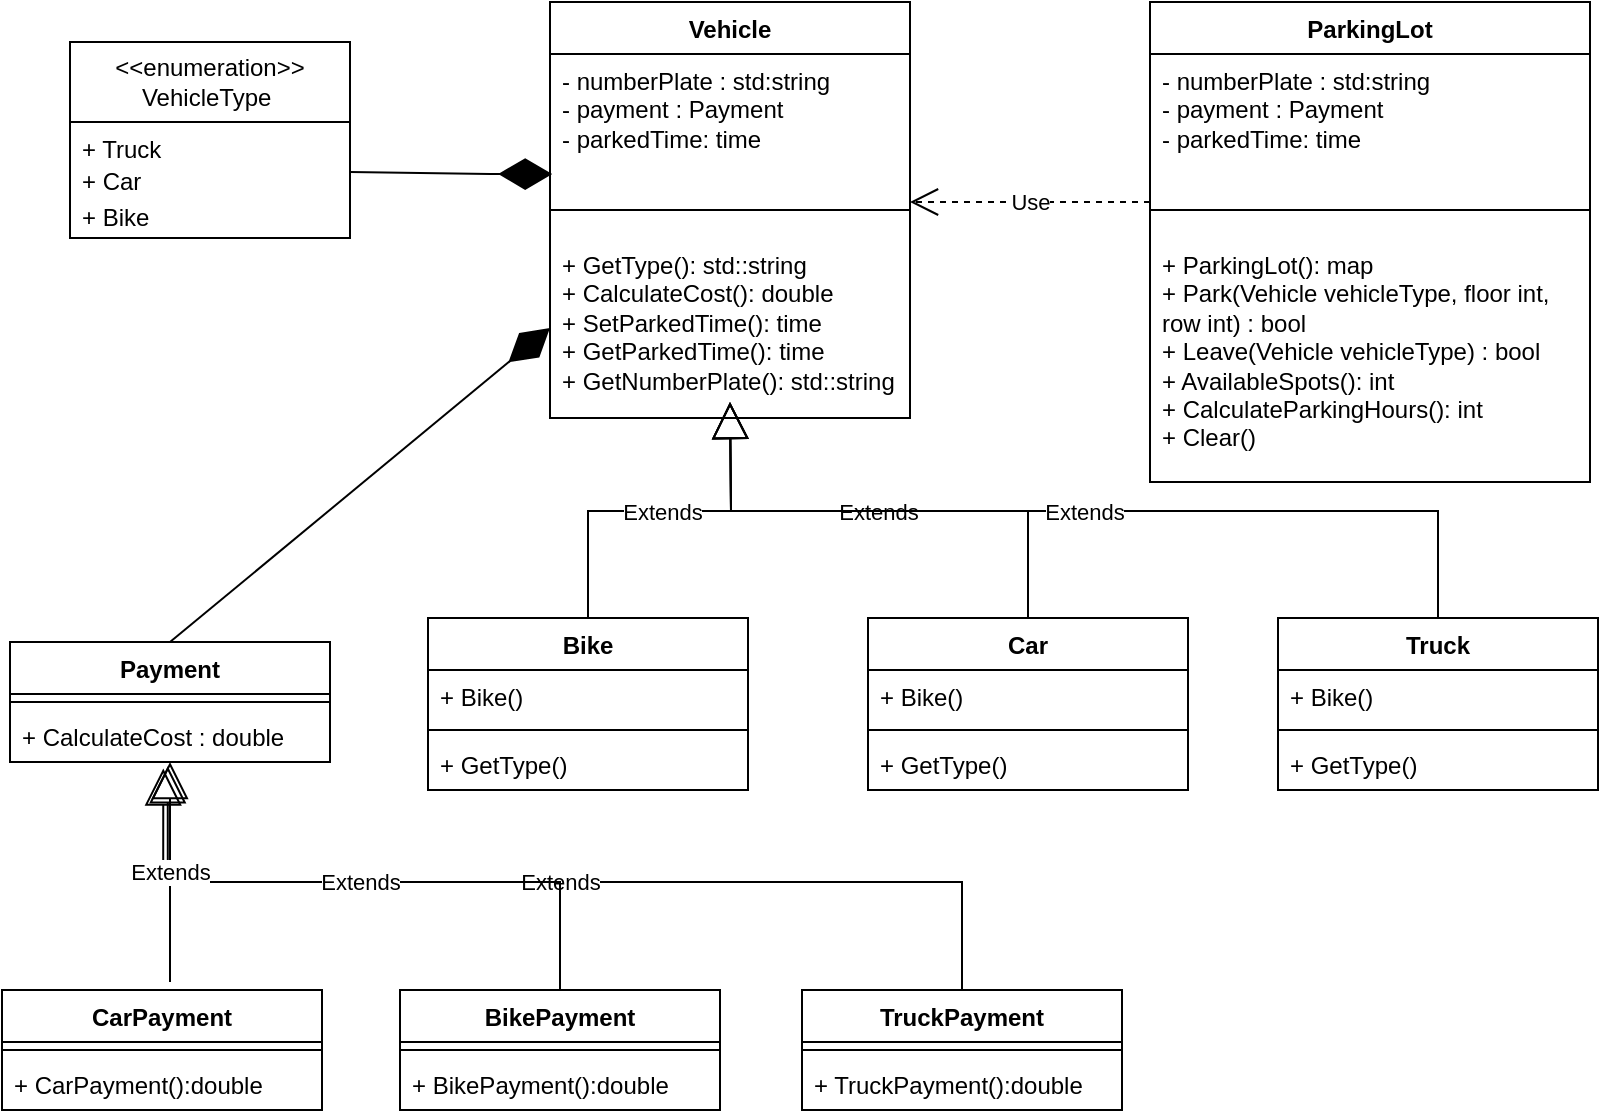 <mxfile version="24.7.10">
  <diagram name="Page-1" id="SAhULCFmGrawdrRfO05f">
    <mxGraphModel dx="2070" dy="913" grid="1" gridSize="10" guides="1" tooltips="1" connect="1" arrows="1" fold="1" page="1" pageScale="1" pageWidth="827" pageHeight="1169" math="0" shadow="0">
      <root>
        <mxCell id="0" />
        <mxCell id="1" parent="0" />
        <mxCell id="09kZFXPRxGzwBJFV6vJo-1" value="Vehicle" style="swimlane;fontStyle=1;align=center;verticalAlign=top;childLayout=stackLayout;horizontal=1;startSize=26;horizontalStack=0;resizeParent=1;resizeParentMax=0;resizeLast=0;collapsible=1;marginBottom=0;whiteSpace=wrap;html=1;" vertex="1" parent="1">
          <mxGeometry x="300" y="110" width="180" height="208" as="geometry" />
        </mxCell>
        <mxCell id="09kZFXPRxGzwBJFV6vJo-2" value="- numberPlate : std:string&lt;div&gt;- payment : Payment&lt;/div&gt;&lt;div&gt;- parkedTime: time&lt;/div&gt;" style="text;strokeColor=none;fillColor=none;align=left;verticalAlign=top;spacingLeft=4;spacingRight=4;overflow=hidden;rotatable=0;points=[[0,0.5],[1,0.5]];portConstraint=eastwest;whiteSpace=wrap;html=1;" vertex="1" parent="09kZFXPRxGzwBJFV6vJo-1">
          <mxGeometry y="26" width="180" height="64" as="geometry" />
        </mxCell>
        <mxCell id="09kZFXPRxGzwBJFV6vJo-3" value="" style="line;strokeWidth=1;fillColor=none;align=left;verticalAlign=middle;spacingTop=-1;spacingLeft=3;spacingRight=3;rotatable=0;labelPosition=right;points=[];portConstraint=eastwest;strokeColor=inherit;" vertex="1" parent="09kZFXPRxGzwBJFV6vJo-1">
          <mxGeometry y="90" width="180" height="28" as="geometry" />
        </mxCell>
        <mxCell id="09kZFXPRxGzwBJFV6vJo-4" value="+ GetType(): std::string&lt;div&gt;+ CalculateCost(): double&lt;/div&gt;&lt;div&gt;+ SetParkedTime(): time&lt;/div&gt;&lt;div&gt;+ GetParkedTime(): time&lt;/div&gt;&lt;div&gt;+ GetNumberPlate(): std::string&lt;/div&gt;" style="text;strokeColor=none;fillColor=none;align=left;verticalAlign=top;spacingLeft=4;spacingRight=4;overflow=hidden;rotatable=0;points=[[0,0.5],[1,0.5]];portConstraint=eastwest;whiteSpace=wrap;html=1;" vertex="1" parent="09kZFXPRxGzwBJFV6vJo-1">
          <mxGeometry y="118" width="180" height="90" as="geometry" />
        </mxCell>
        <mxCell id="09kZFXPRxGzwBJFV6vJo-11" value="&amp;lt;&lt;span class=&quot;xml&quot;&gt;&amp;lt;&lt;span class=&quot;hljs-name&quot;&gt;enumeration&lt;/span&gt;&amp;gt;&lt;/span&gt;&amp;gt;&lt;div&gt;VehicleType&amp;nbsp;&lt;/div&gt;" style="swimlane;fontStyle=0;childLayout=stackLayout;horizontal=1;startSize=40;fillColor=none;horizontalStack=0;resizeParent=1;resizeParentMax=0;resizeLast=0;collapsible=1;marginBottom=0;whiteSpace=wrap;html=1;" vertex="1" parent="1">
          <mxGeometry x="60" y="130" width="140" height="98" as="geometry">
            <mxRectangle x="60" y="159" width="140" height="40" as="alternateBounds" />
          </mxGeometry>
        </mxCell>
        <mxCell id="09kZFXPRxGzwBJFV6vJo-12" value="+ Truck" style="text;strokeColor=none;fillColor=none;align=left;verticalAlign=top;spacingLeft=4;spacingRight=4;overflow=hidden;rotatable=0;points=[[0,0.5],[1,0.5]];portConstraint=eastwest;whiteSpace=wrap;html=1;" vertex="1" parent="09kZFXPRxGzwBJFV6vJo-11">
          <mxGeometry y="40" width="140" height="16" as="geometry" />
        </mxCell>
        <mxCell id="09kZFXPRxGzwBJFV6vJo-13" value="+ Car" style="text;strokeColor=none;fillColor=none;align=left;verticalAlign=top;spacingLeft=4;spacingRight=4;overflow=hidden;rotatable=0;points=[[0,0.5],[1,0.5]];portConstraint=eastwest;whiteSpace=wrap;html=1;" vertex="1" parent="09kZFXPRxGzwBJFV6vJo-11">
          <mxGeometry y="56" width="140" height="18" as="geometry" />
        </mxCell>
        <mxCell id="09kZFXPRxGzwBJFV6vJo-14" value="+ Bike" style="text;strokeColor=none;fillColor=none;align=left;verticalAlign=top;spacingLeft=4;spacingRight=4;overflow=hidden;rotatable=0;points=[[0,0.5],[1,0.5]];portConstraint=eastwest;whiteSpace=wrap;html=1;" vertex="1" parent="09kZFXPRxGzwBJFV6vJo-11">
          <mxGeometry y="74" width="140" height="24" as="geometry" />
        </mxCell>
        <mxCell id="09kZFXPRxGzwBJFV6vJo-16" value="" style="endArrow=diamondThin;endFill=1;endSize=24;html=1;rounded=0;exitX=1;exitY=0.5;exitDx=0;exitDy=0;entryX=0.006;entryY=0.938;entryDx=0;entryDy=0;entryPerimeter=0;" edge="1" parent="1" source="09kZFXPRxGzwBJFV6vJo-13" target="09kZFXPRxGzwBJFV6vJo-2">
          <mxGeometry width="160" relative="1" as="geometry">
            <mxPoint x="330" y="430" as="sourcePoint" />
            <mxPoint x="490" y="430" as="targetPoint" />
            <Array as="points">
              <mxPoint x="270" y="196" />
            </Array>
          </mxGeometry>
        </mxCell>
        <mxCell id="09kZFXPRxGzwBJFV6vJo-17" value="ParkingLot" style="swimlane;fontStyle=1;align=center;verticalAlign=top;childLayout=stackLayout;horizontal=1;startSize=26;horizontalStack=0;resizeParent=1;resizeParentMax=0;resizeLast=0;collapsible=1;marginBottom=0;whiteSpace=wrap;html=1;" vertex="1" parent="1">
          <mxGeometry x="600" y="110" width="220" height="240" as="geometry" />
        </mxCell>
        <mxCell id="09kZFXPRxGzwBJFV6vJo-18" value="- numberPlate : std:string&lt;div&gt;- payment : Payment&lt;/div&gt;&lt;div&gt;- parkedTime: time&lt;/div&gt;" style="text;strokeColor=none;fillColor=none;align=left;verticalAlign=top;spacingLeft=4;spacingRight=4;overflow=hidden;rotatable=0;points=[[0,0.5],[1,0.5]];portConstraint=eastwest;whiteSpace=wrap;html=1;" vertex="1" parent="09kZFXPRxGzwBJFV6vJo-17">
          <mxGeometry y="26" width="220" height="64" as="geometry" />
        </mxCell>
        <mxCell id="09kZFXPRxGzwBJFV6vJo-19" value="" style="line;strokeWidth=1;fillColor=none;align=left;verticalAlign=middle;spacingTop=-1;spacingLeft=3;spacingRight=3;rotatable=0;labelPosition=right;points=[];portConstraint=eastwest;strokeColor=inherit;" vertex="1" parent="09kZFXPRxGzwBJFV6vJo-17">
          <mxGeometry y="90" width="220" height="28" as="geometry" />
        </mxCell>
        <mxCell id="09kZFXPRxGzwBJFV6vJo-20" value="+ ParkingLot(): map&lt;div&gt;+ Park(Vehicle vehicleType, floor int, row int) : bool&lt;div&gt;+ Leave(&lt;span style=&quot;background-color: initial;&quot;&gt;Vehicle vehicleType&lt;/span&gt;&lt;span style=&quot;background-color: initial;&quot;&gt;) : bool&lt;/span&gt;&lt;/div&gt;&lt;div&gt;+ AvailableSpots(): int&lt;/div&gt;&lt;/div&gt;&lt;div&gt;+ CalculateParkingHours(): int&lt;/div&gt;&lt;div&gt;+ Clear()&lt;/div&gt;" style="text;strokeColor=none;fillColor=none;align=left;verticalAlign=top;spacingLeft=4;spacingRight=4;overflow=hidden;rotatable=0;points=[[0,0.5],[1,0.5]];portConstraint=eastwest;whiteSpace=wrap;html=1;" vertex="1" parent="09kZFXPRxGzwBJFV6vJo-17">
          <mxGeometry y="118" width="220" height="122" as="geometry" />
        </mxCell>
        <mxCell id="09kZFXPRxGzwBJFV6vJo-21" value="Use" style="endArrow=open;endSize=12;dashed=1;html=1;rounded=0;" edge="1" parent="1">
          <mxGeometry width="160" relative="1" as="geometry">
            <mxPoint x="600" y="210" as="sourcePoint" />
            <mxPoint x="480" y="210" as="targetPoint" />
          </mxGeometry>
        </mxCell>
        <mxCell id="09kZFXPRxGzwBJFV6vJo-22" value="Car" style="swimlane;fontStyle=1;align=center;verticalAlign=top;childLayout=stackLayout;horizontal=1;startSize=26;horizontalStack=0;resizeParent=1;resizeParentMax=0;resizeLast=0;collapsible=1;marginBottom=0;whiteSpace=wrap;html=1;" vertex="1" parent="1">
          <mxGeometry x="459" y="418" width="160" height="86" as="geometry" />
        </mxCell>
        <mxCell id="09kZFXPRxGzwBJFV6vJo-23" value="+ Bike()" style="text;strokeColor=none;fillColor=none;align=left;verticalAlign=top;spacingLeft=4;spacingRight=4;overflow=hidden;rotatable=0;points=[[0,0.5],[1,0.5]];portConstraint=eastwest;whiteSpace=wrap;html=1;" vertex="1" parent="09kZFXPRxGzwBJFV6vJo-22">
          <mxGeometry y="26" width="160" height="26" as="geometry" />
        </mxCell>
        <mxCell id="09kZFXPRxGzwBJFV6vJo-24" value="" style="line;strokeWidth=1;fillColor=none;align=left;verticalAlign=middle;spacingTop=-1;spacingLeft=3;spacingRight=3;rotatable=0;labelPosition=right;points=[];portConstraint=eastwest;strokeColor=inherit;" vertex="1" parent="09kZFXPRxGzwBJFV6vJo-22">
          <mxGeometry y="52" width="160" height="8" as="geometry" />
        </mxCell>
        <mxCell id="09kZFXPRxGzwBJFV6vJo-25" value="+ GetType()" style="text;strokeColor=none;fillColor=none;align=left;verticalAlign=top;spacingLeft=4;spacingRight=4;overflow=hidden;rotatable=0;points=[[0,0.5],[1,0.5]];portConstraint=eastwest;whiteSpace=wrap;html=1;" vertex="1" parent="09kZFXPRxGzwBJFV6vJo-22">
          <mxGeometry y="60" width="160" height="26" as="geometry" />
        </mxCell>
        <mxCell id="09kZFXPRxGzwBJFV6vJo-26" value="Bike" style="swimlane;fontStyle=1;align=center;verticalAlign=top;childLayout=stackLayout;horizontal=1;startSize=26;horizontalStack=0;resizeParent=1;resizeParentMax=0;resizeLast=0;collapsible=1;marginBottom=0;whiteSpace=wrap;html=1;" vertex="1" parent="1">
          <mxGeometry x="239" y="418" width="160" height="86" as="geometry" />
        </mxCell>
        <mxCell id="09kZFXPRxGzwBJFV6vJo-27" value="+ Bike()" style="text;strokeColor=none;fillColor=none;align=left;verticalAlign=top;spacingLeft=4;spacingRight=4;overflow=hidden;rotatable=0;points=[[0,0.5],[1,0.5]];portConstraint=eastwest;whiteSpace=wrap;html=1;" vertex="1" parent="09kZFXPRxGzwBJFV6vJo-26">
          <mxGeometry y="26" width="160" height="26" as="geometry" />
        </mxCell>
        <mxCell id="09kZFXPRxGzwBJFV6vJo-28" value="" style="line;strokeWidth=1;fillColor=none;align=left;verticalAlign=middle;spacingTop=-1;spacingLeft=3;spacingRight=3;rotatable=0;labelPosition=right;points=[];portConstraint=eastwest;strokeColor=inherit;" vertex="1" parent="09kZFXPRxGzwBJFV6vJo-26">
          <mxGeometry y="52" width="160" height="8" as="geometry" />
        </mxCell>
        <mxCell id="09kZFXPRxGzwBJFV6vJo-29" value="+ GetType()" style="text;strokeColor=none;fillColor=none;align=left;verticalAlign=top;spacingLeft=4;spacingRight=4;overflow=hidden;rotatable=0;points=[[0,0.5],[1,0.5]];portConstraint=eastwest;whiteSpace=wrap;html=1;" vertex="1" parent="09kZFXPRxGzwBJFV6vJo-26">
          <mxGeometry y="60" width="160" height="26" as="geometry" />
        </mxCell>
        <mxCell id="09kZFXPRxGzwBJFV6vJo-30" value="Truck" style="swimlane;fontStyle=1;align=center;verticalAlign=top;childLayout=stackLayout;horizontal=1;startSize=26;horizontalStack=0;resizeParent=1;resizeParentMax=0;resizeLast=0;collapsible=1;marginBottom=0;whiteSpace=wrap;html=1;" vertex="1" parent="1">
          <mxGeometry x="664" y="418" width="160" height="86" as="geometry" />
        </mxCell>
        <mxCell id="09kZFXPRxGzwBJFV6vJo-31" value="+ Bike()" style="text;strokeColor=none;fillColor=none;align=left;verticalAlign=top;spacingLeft=4;spacingRight=4;overflow=hidden;rotatable=0;points=[[0,0.5],[1,0.5]];portConstraint=eastwest;whiteSpace=wrap;html=1;" vertex="1" parent="09kZFXPRxGzwBJFV6vJo-30">
          <mxGeometry y="26" width="160" height="26" as="geometry" />
        </mxCell>
        <mxCell id="09kZFXPRxGzwBJFV6vJo-32" value="" style="line;strokeWidth=1;fillColor=none;align=left;verticalAlign=middle;spacingTop=-1;spacingLeft=3;spacingRight=3;rotatable=0;labelPosition=right;points=[];portConstraint=eastwest;strokeColor=inherit;" vertex="1" parent="09kZFXPRxGzwBJFV6vJo-30">
          <mxGeometry y="52" width="160" height="8" as="geometry" />
        </mxCell>
        <mxCell id="09kZFXPRxGzwBJFV6vJo-33" value="+ GetType()" style="text;strokeColor=none;fillColor=none;align=left;verticalAlign=top;spacingLeft=4;spacingRight=4;overflow=hidden;rotatable=0;points=[[0,0.5],[1,0.5]];portConstraint=eastwest;whiteSpace=wrap;html=1;" vertex="1" parent="09kZFXPRxGzwBJFV6vJo-30">
          <mxGeometry y="60" width="160" height="26" as="geometry" />
        </mxCell>
        <mxCell id="09kZFXPRxGzwBJFV6vJo-43" value="Extends" style="endArrow=block;endSize=16;endFill=0;html=1;rounded=0;exitX=0.5;exitY=0;exitDx=0;exitDy=0;edgeStyle=orthogonalEdgeStyle;" edge="1" parent="1" source="09kZFXPRxGzwBJFV6vJo-26">
          <mxGeometry width="160" relative="1" as="geometry">
            <mxPoint x="330" y="190" as="sourcePoint" />
            <mxPoint x="390" y="310" as="targetPoint" />
          </mxGeometry>
        </mxCell>
        <mxCell id="09kZFXPRxGzwBJFV6vJo-44" value="Extends" style="endArrow=block;endSize=16;endFill=0;html=1;rounded=0;exitX=0.5;exitY=0;exitDx=0;exitDy=0;edgeStyle=orthogonalEdgeStyle;" edge="1" parent="1" source="09kZFXPRxGzwBJFV6vJo-22">
          <mxGeometry width="160" relative="1" as="geometry">
            <mxPoint x="330" y="190" as="sourcePoint" />
            <mxPoint x="390" y="310" as="targetPoint" />
          </mxGeometry>
        </mxCell>
        <mxCell id="09kZFXPRxGzwBJFV6vJo-45" value="Extends" style="endArrow=block;endSize=16;endFill=0;html=1;rounded=0;exitX=0.5;exitY=0;exitDx=0;exitDy=0;edgeStyle=orthogonalEdgeStyle;" edge="1" parent="1" source="09kZFXPRxGzwBJFV6vJo-30">
          <mxGeometry width="160" relative="1" as="geometry">
            <mxPoint x="330" y="190" as="sourcePoint" />
            <mxPoint x="390" y="310" as="targetPoint" />
          </mxGeometry>
        </mxCell>
        <mxCell id="09kZFXPRxGzwBJFV6vJo-46" value="Payment" style="swimlane;fontStyle=1;align=center;verticalAlign=top;childLayout=stackLayout;horizontal=1;startSize=26;horizontalStack=0;resizeParent=1;resizeParentMax=0;resizeLast=0;collapsible=1;marginBottom=0;whiteSpace=wrap;html=1;" vertex="1" parent="1">
          <mxGeometry x="30" y="430" width="160" height="60" as="geometry" />
        </mxCell>
        <mxCell id="09kZFXPRxGzwBJFV6vJo-48" value="" style="line;strokeWidth=1;fillColor=none;align=left;verticalAlign=middle;spacingTop=-1;spacingLeft=3;spacingRight=3;rotatable=0;labelPosition=right;points=[];portConstraint=eastwest;strokeColor=inherit;" vertex="1" parent="09kZFXPRxGzwBJFV6vJo-46">
          <mxGeometry y="26" width="160" height="8" as="geometry" />
        </mxCell>
        <mxCell id="09kZFXPRxGzwBJFV6vJo-49" value="+ CalculateCost : double" style="text;strokeColor=none;fillColor=none;align=left;verticalAlign=top;spacingLeft=4;spacingRight=4;overflow=hidden;rotatable=0;points=[[0,0.5],[1,0.5]];portConstraint=eastwest;whiteSpace=wrap;html=1;" vertex="1" parent="09kZFXPRxGzwBJFV6vJo-46">
          <mxGeometry y="34" width="160" height="26" as="geometry" />
        </mxCell>
        <mxCell id="09kZFXPRxGzwBJFV6vJo-51" value="" style="endArrow=diamondThin;endFill=1;endSize=24;html=1;rounded=0;exitX=0.5;exitY=0;exitDx=0;exitDy=0;entryX=0;entryY=0.5;entryDx=0;entryDy=0;" edge="1" parent="1" source="09kZFXPRxGzwBJFV6vJo-46" target="09kZFXPRxGzwBJFV6vJo-4">
          <mxGeometry width="160" relative="1" as="geometry">
            <mxPoint x="360" y="360" as="sourcePoint" />
            <mxPoint x="520" y="360" as="targetPoint" />
          </mxGeometry>
        </mxCell>
        <mxCell id="09kZFXPRxGzwBJFV6vJo-56" value="CarPayment" style="swimlane;fontStyle=1;align=center;verticalAlign=top;childLayout=stackLayout;horizontal=1;startSize=26;horizontalStack=0;resizeParent=1;resizeParentMax=0;resizeLast=0;collapsible=1;marginBottom=0;whiteSpace=wrap;html=1;" vertex="1" parent="1">
          <mxGeometry x="26" y="604" width="160" height="60" as="geometry" />
        </mxCell>
        <mxCell id="09kZFXPRxGzwBJFV6vJo-58" value="" style="line;strokeWidth=1;fillColor=none;align=left;verticalAlign=middle;spacingTop=-1;spacingLeft=3;spacingRight=3;rotatable=0;labelPosition=right;points=[];portConstraint=eastwest;strokeColor=inherit;" vertex="1" parent="09kZFXPRxGzwBJFV6vJo-56">
          <mxGeometry y="26" width="160" height="8" as="geometry" />
        </mxCell>
        <mxCell id="09kZFXPRxGzwBJFV6vJo-59" value="+ CarPayment():double" style="text;strokeColor=none;fillColor=none;align=left;verticalAlign=top;spacingLeft=4;spacingRight=4;overflow=hidden;rotatable=0;points=[[0,0.5],[1,0.5]];portConstraint=eastwest;whiteSpace=wrap;html=1;" vertex="1" parent="09kZFXPRxGzwBJFV6vJo-56">
          <mxGeometry y="34" width="160" height="26" as="geometry" />
        </mxCell>
        <mxCell id="09kZFXPRxGzwBJFV6vJo-64" value="BikePayment" style="swimlane;fontStyle=1;align=center;verticalAlign=top;childLayout=stackLayout;horizontal=1;startSize=26;horizontalStack=0;resizeParent=1;resizeParentMax=0;resizeLast=0;collapsible=1;marginBottom=0;whiteSpace=wrap;html=1;" vertex="1" parent="1">
          <mxGeometry x="225" y="604" width="160" height="60" as="geometry" />
        </mxCell>
        <mxCell id="09kZFXPRxGzwBJFV6vJo-65" value="" style="line;strokeWidth=1;fillColor=none;align=left;verticalAlign=middle;spacingTop=-1;spacingLeft=3;spacingRight=3;rotatable=0;labelPosition=right;points=[];portConstraint=eastwest;strokeColor=inherit;" vertex="1" parent="09kZFXPRxGzwBJFV6vJo-64">
          <mxGeometry y="26" width="160" height="8" as="geometry" />
        </mxCell>
        <mxCell id="09kZFXPRxGzwBJFV6vJo-66" value="+ BikePayment():double" style="text;strokeColor=none;fillColor=none;align=left;verticalAlign=top;spacingLeft=4;spacingRight=4;overflow=hidden;rotatable=0;points=[[0,0.5],[1,0.5]];portConstraint=eastwest;whiteSpace=wrap;html=1;" vertex="1" parent="09kZFXPRxGzwBJFV6vJo-64">
          <mxGeometry y="34" width="160" height="26" as="geometry" />
        </mxCell>
        <mxCell id="09kZFXPRxGzwBJFV6vJo-67" value="TruckPayment" style="swimlane;fontStyle=1;align=center;verticalAlign=top;childLayout=stackLayout;horizontal=1;startSize=26;horizontalStack=0;resizeParent=1;resizeParentMax=0;resizeLast=0;collapsible=1;marginBottom=0;whiteSpace=wrap;html=1;" vertex="1" parent="1">
          <mxGeometry x="426" y="604" width="160" height="60" as="geometry" />
        </mxCell>
        <mxCell id="09kZFXPRxGzwBJFV6vJo-68" value="" style="line;strokeWidth=1;fillColor=none;align=left;verticalAlign=middle;spacingTop=-1;spacingLeft=3;spacingRight=3;rotatable=0;labelPosition=right;points=[];portConstraint=eastwest;strokeColor=inherit;" vertex="1" parent="09kZFXPRxGzwBJFV6vJo-67">
          <mxGeometry y="26" width="160" height="8" as="geometry" />
        </mxCell>
        <mxCell id="09kZFXPRxGzwBJFV6vJo-69" value="+ TruckPayment():double" style="text;strokeColor=none;fillColor=none;align=left;verticalAlign=top;spacingLeft=4;spacingRight=4;overflow=hidden;rotatable=0;points=[[0,0.5],[1,0.5]];portConstraint=eastwest;whiteSpace=wrap;html=1;" vertex="1" parent="09kZFXPRxGzwBJFV6vJo-67">
          <mxGeometry y="34" width="160" height="26" as="geometry" />
        </mxCell>
        <mxCell id="09kZFXPRxGzwBJFV6vJo-71" value="Extends" style="endArrow=block;endSize=16;endFill=0;html=1;rounded=0;exitX=0.5;exitY=0;exitDx=0;exitDy=0;entryX=0.479;entryY=1.124;entryDx=0;entryDy=0;entryPerimeter=0;edgeStyle=orthogonalEdgeStyle;" edge="1" parent="1" source="09kZFXPRxGzwBJFV6vJo-67" target="09kZFXPRxGzwBJFV6vJo-49">
          <mxGeometry width="160" relative="1" as="geometry">
            <mxPoint x="360" y="550" as="sourcePoint" />
            <mxPoint x="520" y="550" as="targetPoint" />
            <Array as="points">
              <mxPoint x="506" y="550" />
              <mxPoint x="107" y="550" />
            </Array>
          </mxGeometry>
        </mxCell>
        <mxCell id="09kZFXPRxGzwBJFV6vJo-72" value="Extends" style="endArrow=block;endSize=16;endFill=0;html=1;rounded=0;exitX=0.5;exitY=0;exitDx=0;exitDy=0;edgeStyle=orthogonalEdgeStyle;entryX=0.493;entryY=1.081;entryDx=0;entryDy=0;entryPerimeter=0;" edge="1" parent="1" source="09kZFXPRxGzwBJFV6vJo-64" target="09kZFXPRxGzwBJFV6vJo-49">
          <mxGeometry width="160" relative="1" as="geometry">
            <mxPoint x="360" y="550" as="sourcePoint" />
            <mxPoint x="110" y="494" as="targetPoint" />
            <Array as="points">
              <mxPoint x="305" y="550" />
              <mxPoint x="109" y="550" />
            </Array>
          </mxGeometry>
        </mxCell>
        <mxCell id="09kZFXPRxGzwBJFV6vJo-73" value="Extends" style="endArrow=block;endSize=16;endFill=0;html=1;rounded=0;edgeStyle=orthogonalEdgeStyle;" edge="1" parent="1">
          <mxGeometry width="160" relative="1" as="geometry">
            <mxPoint x="110" y="600" as="sourcePoint" />
            <mxPoint x="110" y="490" as="targetPoint" />
          </mxGeometry>
        </mxCell>
      </root>
    </mxGraphModel>
  </diagram>
</mxfile>
